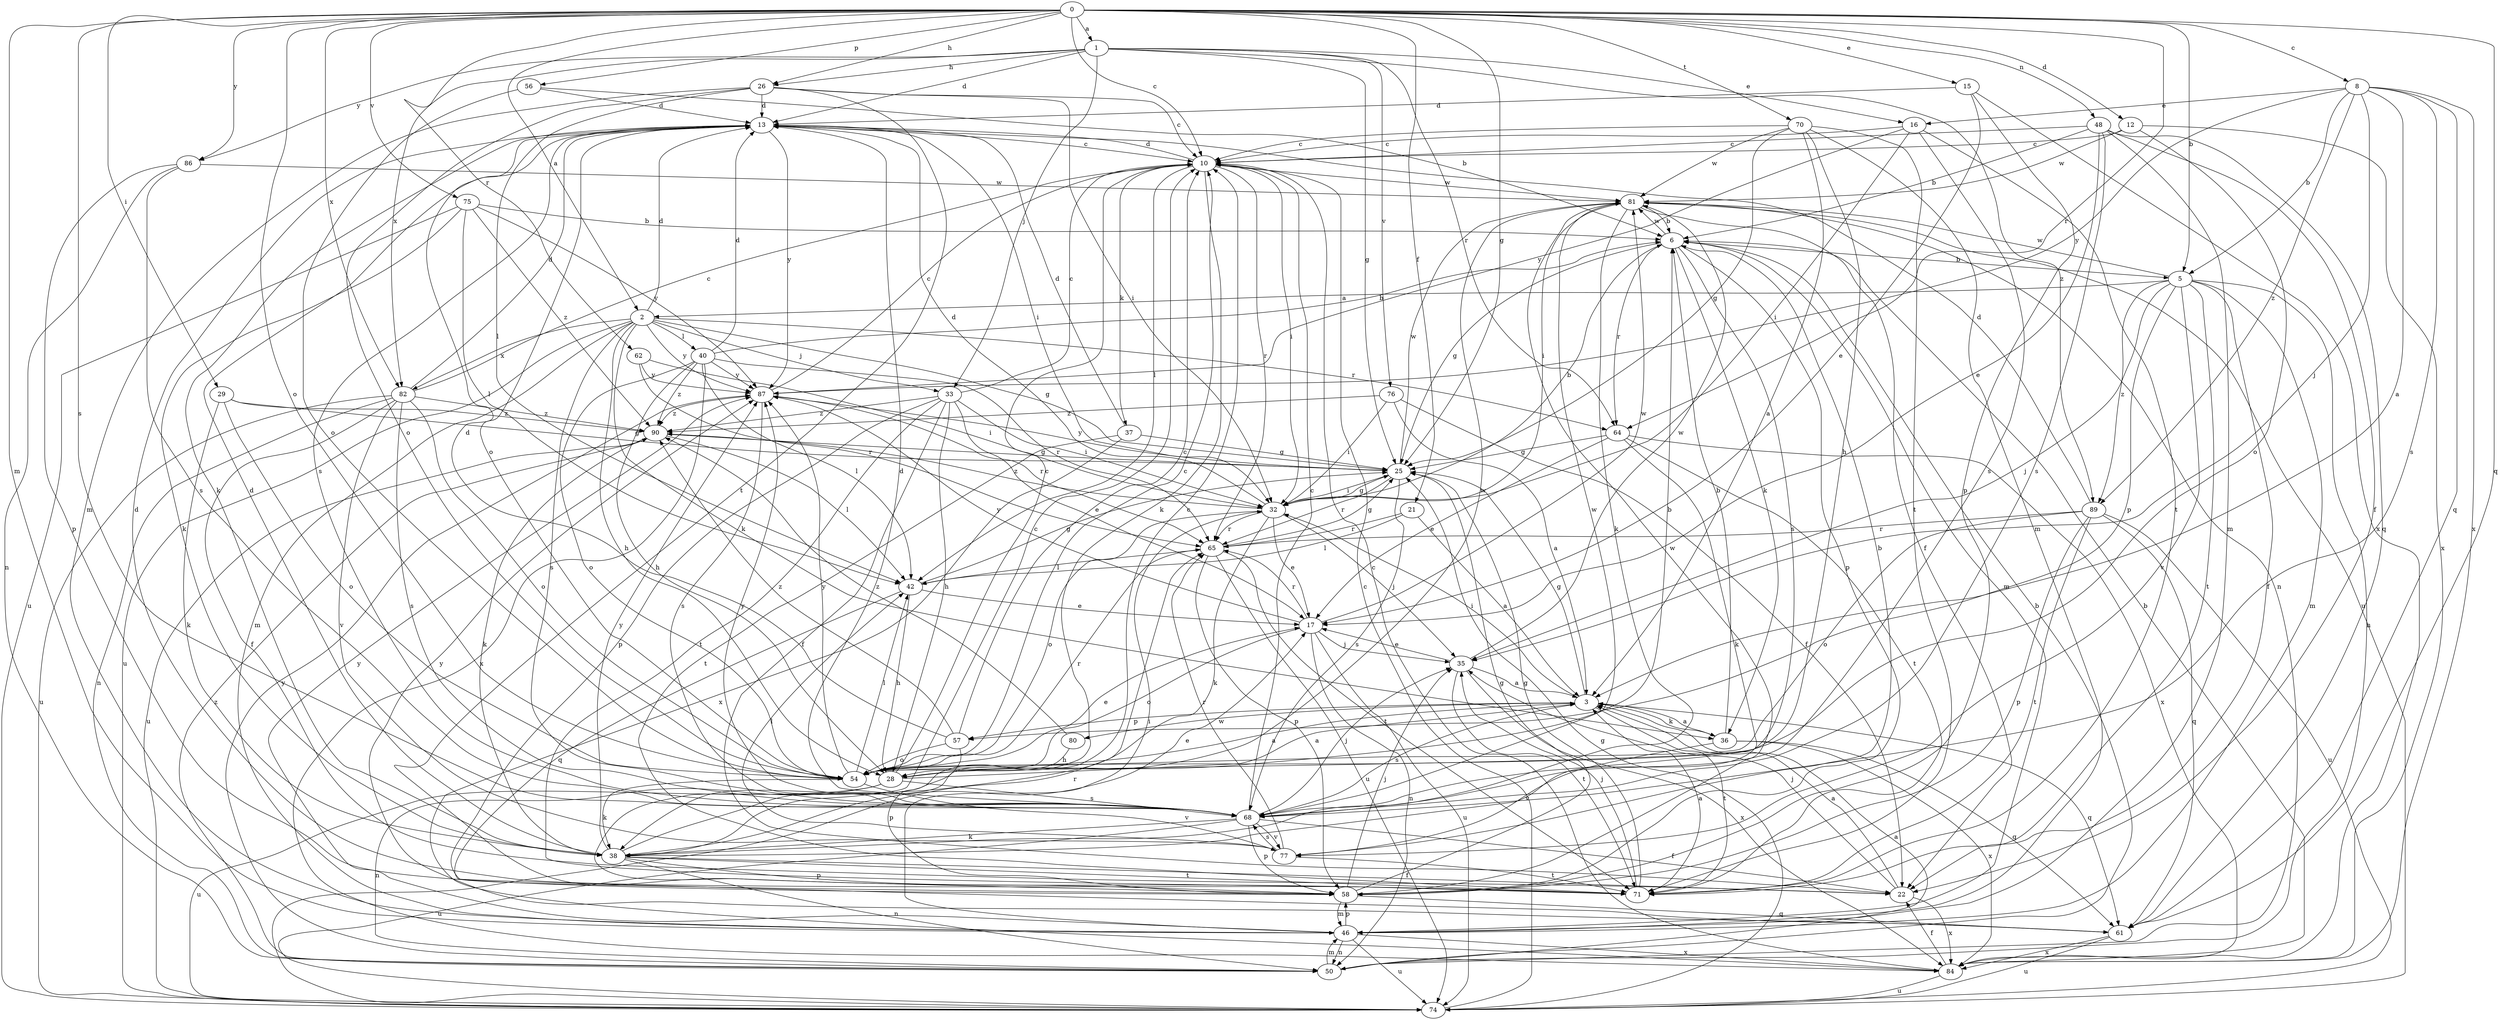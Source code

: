 strict digraph  {
0;
1;
2;
3;
5;
6;
8;
10;
12;
13;
15;
16;
17;
21;
22;
25;
26;
28;
29;
32;
33;
35;
36;
37;
38;
40;
42;
46;
48;
50;
54;
56;
57;
58;
61;
62;
64;
65;
68;
70;
71;
74;
75;
76;
77;
80;
81;
82;
84;
86;
87;
89;
90;
0 -> 1  [label=a];
0 -> 2  [label=a];
0 -> 5  [label=b];
0 -> 8  [label=c];
0 -> 10  [label=c];
0 -> 12  [label=d];
0 -> 15  [label=e];
0 -> 21  [label=f];
0 -> 25  [label=g];
0 -> 26  [label=h];
0 -> 29  [label=i];
0 -> 46  [label=m];
0 -> 48  [label=n];
0 -> 54  [label=o];
0 -> 56  [label=p];
0 -> 61  [label=q];
0 -> 62  [label=r];
0 -> 64  [label=r];
0 -> 68  [label=s];
0 -> 70  [label=t];
0 -> 75  [label=v];
0 -> 82  [label=x];
0 -> 86  [label=y];
1 -> 13  [label=d];
1 -> 16  [label=e];
1 -> 25  [label=g];
1 -> 26  [label=h];
1 -> 33  [label=j];
1 -> 64  [label=r];
1 -> 76  [label=v];
1 -> 82  [label=x];
1 -> 86  [label=y];
1 -> 89  [label=z];
2 -> 13  [label=d];
2 -> 25  [label=g];
2 -> 28  [label=h];
2 -> 33  [label=j];
2 -> 36  [label=k];
2 -> 40  [label=l];
2 -> 46  [label=m];
2 -> 64  [label=r];
2 -> 68  [label=s];
2 -> 74  [label=u];
2 -> 82  [label=x];
2 -> 87  [label=y];
3 -> 25  [label=g];
3 -> 32  [label=i];
3 -> 36  [label=k];
3 -> 57  [label=p];
3 -> 61  [label=q];
3 -> 68  [label=s];
3 -> 71  [label=t];
3 -> 80  [label=w];
5 -> 2  [label=a];
5 -> 22  [label=f];
5 -> 35  [label=j];
5 -> 46  [label=m];
5 -> 50  [label=n];
5 -> 57  [label=p];
5 -> 71  [label=t];
5 -> 77  [label=v];
5 -> 81  [label=w];
5 -> 89  [label=z];
6 -> 5  [label=b];
6 -> 25  [label=g];
6 -> 36  [label=k];
6 -> 46  [label=m];
6 -> 58  [label=p];
6 -> 64  [label=r];
6 -> 68  [label=s];
6 -> 81  [label=w];
8 -> 3  [label=a];
8 -> 5  [label=b];
8 -> 16  [label=e];
8 -> 35  [label=j];
8 -> 61  [label=q];
8 -> 68  [label=s];
8 -> 84  [label=x];
8 -> 87  [label=y];
8 -> 89  [label=z];
10 -> 13  [label=d];
10 -> 32  [label=i];
10 -> 37  [label=k];
10 -> 38  [label=k];
10 -> 42  [label=l];
10 -> 65  [label=r];
10 -> 81  [label=w];
12 -> 10  [label=c];
12 -> 54  [label=o];
12 -> 81  [label=w];
12 -> 84  [label=x];
13 -> 10  [label=c];
13 -> 32  [label=i];
13 -> 38  [label=k];
13 -> 54  [label=o];
13 -> 68  [label=s];
13 -> 87  [label=y];
15 -> 13  [label=d];
15 -> 17  [label=e];
15 -> 58  [label=p];
15 -> 84  [label=x];
16 -> 10  [label=c];
16 -> 32  [label=i];
16 -> 68  [label=s];
16 -> 71  [label=t];
16 -> 87  [label=y];
17 -> 35  [label=j];
17 -> 50  [label=n];
17 -> 54  [label=o];
17 -> 65  [label=r];
17 -> 74  [label=u];
17 -> 81  [label=w];
17 -> 87  [label=y];
21 -> 3  [label=a];
21 -> 42  [label=l];
21 -> 65  [label=r];
22 -> 3  [label=a];
22 -> 35  [label=j];
22 -> 84  [label=x];
25 -> 32  [label=i];
25 -> 65  [label=r];
25 -> 68  [label=s];
25 -> 81  [label=w];
25 -> 87  [label=y];
26 -> 10  [label=c];
26 -> 13  [label=d];
26 -> 32  [label=i];
26 -> 42  [label=l];
26 -> 46  [label=m];
26 -> 54  [label=o];
26 -> 71  [label=t];
28 -> 3  [label=a];
28 -> 6  [label=b];
28 -> 10  [label=c];
28 -> 50  [label=n];
28 -> 68  [label=s];
28 -> 74  [label=u];
28 -> 81  [label=w];
29 -> 25  [label=g];
29 -> 38  [label=k];
29 -> 54  [label=o];
29 -> 90  [label=z];
32 -> 6  [label=b];
32 -> 13  [label=d];
32 -> 17  [label=e];
32 -> 25  [label=g];
32 -> 35  [label=j];
32 -> 38  [label=k];
32 -> 54  [label=o];
32 -> 65  [label=r];
32 -> 90  [label=z];
33 -> 10  [label=c];
33 -> 17  [label=e];
33 -> 22  [label=f];
33 -> 28  [label=h];
33 -> 32  [label=i];
33 -> 58  [label=p];
33 -> 71  [label=t];
33 -> 90  [label=z];
35 -> 3  [label=a];
35 -> 17  [label=e];
35 -> 71  [label=t];
35 -> 81  [label=w];
35 -> 84  [label=x];
36 -> 3  [label=a];
36 -> 6  [label=b];
36 -> 61  [label=q];
36 -> 77  [label=v];
36 -> 84  [label=x];
37 -> 13  [label=d];
37 -> 25  [label=g];
37 -> 71  [label=t];
37 -> 84  [label=x];
38 -> 10  [label=c];
38 -> 13  [label=d];
38 -> 17  [label=e];
38 -> 22  [label=f];
38 -> 50  [label=n];
38 -> 58  [label=p];
38 -> 71  [label=t];
38 -> 87  [label=y];
40 -> 6  [label=b];
40 -> 13  [label=d];
40 -> 28  [label=h];
40 -> 42  [label=l];
40 -> 54  [label=o];
40 -> 65  [label=r];
40 -> 84  [label=x];
40 -> 87  [label=y];
40 -> 90  [label=z];
42 -> 17  [label=e];
42 -> 25  [label=g];
42 -> 28  [label=h];
42 -> 61  [label=q];
46 -> 32  [label=i];
46 -> 50  [label=n];
46 -> 58  [label=p];
46 -> 74  [label=u];
46 -> 84  [label=x];
46 -> 87  [label=y];
48 -> 6  [label=b];
48 -> 10  [label=c];
48 -> 17  [label=e];
48 -> 22  [label=f];
48 -> 46  [label=m];
48 -> 61  [label=q];
48 -> 68  [label=s];
50 -> 3  [label=a];
50 -> 6  [label=b];
50 -> 46  [label=m];
50 -> 87  [label=y];
50 -> 90  [label=z];
54 -> 3  [label=a];
54 -> 10  [label=c];
54 -> 17  [label=e];
54 -> 38  [label=k];
54 -> 42  [label=l];
54 -> 65  [label=r];
54 -> 77  [label=v];
54 -> 87  [label=y];
56 -> 6  [label=b];
56 -> 13  [label=d];
56 -> 54  [label=o];
57 -> 10  [label=c];
57 -> 13  [label=d];
57 -> 54  [label=o];
57 -> 58  [label=p];
57 -> 90  [label=z];
58 -> 10  [label=c];
58 -> 25  [label=g];
58 -> 35  [label=j];
58 -> 46  [label=m];
58 -> 61  [label=q];
58 -> 81  [label=w];
61 -> 74  [label=u];
61 -> 84  [label=x];
61 -> 87  [label=y];
62 -> 32  [label=i];
62 -> 65  [label=r];
62 -> 87  [label=y];
64 -> 17  [label=e];
64 -> 25  [label=g];
64 -> 38  [label=k];
64 -> 71  [label=t];
64 -> 84  [label=x];
65 -> 25  [label=g];
65 -> 42  [label=l];
65 -> 58  [label=p];
65 -> 71  [label=t];
65 -> 74  [label=u];
68 -> 10  [label=c];
68 -> 13  [label=d];
68 -> 22  [label=f];
68 -> 35  [label=j];
68 -> 38  [label=k];
68 -> 58  [label=p];
68 -> 74  [label=u];
68 -> 77  [label=v];
68 -> 81  [label=w];
68 -> 87  [label=y];
70 -> 3  [label=a];
70 -> 10  [label=c];
70 -> 25  [label=g];
70 -> 28  [label=h];
70 -> 46  [label=m];
70 -> 71  [label=t];
70 -> 81  [label=w];
71 -> 3  [label=a];
71 -> 13  [label=d];
71 -> 25  [label=g];
71 -> 35  [label=j];
74 -> 10  [label=c];
74 -> 25  [label=g];
74 -> 65  [label=r];
75 -> 6  [label=b];
75 -> 38  [label=k];
75 -> 42  [label=l];
75 -> 74  [label=u];
75 -> 87  [label=y];
75 -> 90  [label=z];
76 -> 3  [label=a];
76 -> 22  [label=f];
76 -> 32  [label=i];
76 -> 90  [label=z];
77 -> 6  [label=b];
77 -> 42  [label=l];
77 -> 65  [label=r];
77 -> 68  [label=s];
77 -> 71  [label=t];
80 -> 28  [label=h];
80 -> 90  [label=z];
81 -> 6  [label=b];
81 -> 22  [label=f];
81 -> 32  [label=i];
81 -> 38  [label=k];
81 -> 50  [label=n];
81 -> 74  [label=u];
82 -> 10  [label=c];
82 -> 13  [label=d];
82 -> 22  [label=f];
82 -> 50  [label=n];
82 -> 54  [label=o];
82 -> 68  [label=s];
82 -> 74  [label=u];
82 -> 77  [label=v];
82 -> 90  [label=z];
84 -> 6  [label=b];
84 -> 10  [label=c];
84 -> 22  [label=f];
84 -> 74  [label=u];
86 -> 50  [label=n];
86 -> 58  [label=p];
86 -> 68  [label=s];
86 -> 81  [label=w];
87 -> 10  [label=c];
87 -> 65  [label=r];
87 -> 68  [label=s];
87 -> 90  [label=z];
89 -> 13  [label=d];
89 -> 54  [label=o];
89 -> 58  [label=p];
89 -> 61  [label=q];
89 -> 65  [label=r];
89 -> 71  [label=t];
89 -> 74  [label=u];
90 -> 25  [label=g];
90 -> 38  [label=k];
90 -> 42  [label=l];
90 -> 74  [label=u];
}
